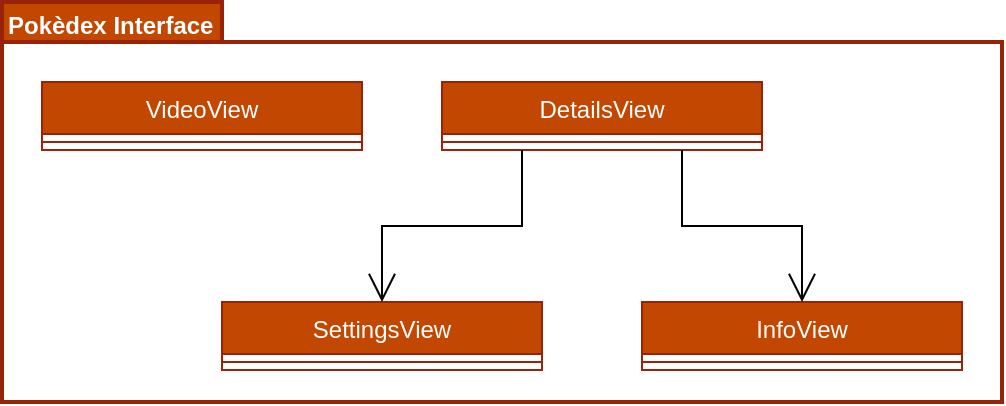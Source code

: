 <mxfile version="15.2.9" type="device"><diagram id="C5RBs43oDa-KdzZeNtuy" name="Page-1"><mxGraphModel dx="727" dy="761" grid="1" gridSize="10" guides="1" tooltips="1" connect="1" arrows="1" fold="1" page="1" pageScale="1" pageWidth="827" pageHeight="1169" math="0" shadow="0"><root><mxCell id="WIyWlLk6GJQsqaUBKTNV-0"/><mxCell id="WIyWlLk6GJQsqaUBKTNV-1" parent="WIyWlLk6GJQsqaUBKTNV-0"/><mxCell id="mey_e9soNWg5wTgLk10W-0" value="Menu&amp;nbsp;Interface" style="shape=folder;fontStyle=1;spacingTop=0;tabWidth=110;tabHeight=20;tabPosition=left;html=1;verticalAlign=top;spacing=0;align=left;spacingLeft=4;strokeWidth=2;strokeColor=#992306;noLabel=0;movableLabel=0;" parent="WIyWlLk6GJQsqaUBKTNV-1" vertex="1"><mxGeometry x="140" y="120" width="500" height="200" as="geometry"/></mxCell><mxCell id="mey_e9soNWg5wTgLk10W-1" value="Pokèdex Interface&lt;br&gt;" style="rounded=0;whiteSpace=wrap;html=1;strokeColor=#992306;strokeWidth=2;align=left;verticalAlign=top;fillColor=#C24700;fontColor=#ffffff;spacing=0;spacingLeft=3;fontStyle=1" parent="WIyWlLk6GJQsqaUBKTNV-1" vertex="1"><mxGeometry x="140" y="120" width="110" height="20" as="geometry"/></mxCell><mxCell id="mey_e9soNWg5wTgLk10W-3" value="VideoView" style="swimlane;fontStyle=0;align=center;verticalAlign=top;childLayout=stackLayout;horizontal=1;startSize=26;horizontalStack=0;resizeParent=1;resizeLast=0;collapsible=1;marginBottom=0;rounded=0;shadow=0;strokeWidth=1;strokeColor=#992306;fillColor=#C24700;fontColor=#FFFFFF;" parent="WIyWlLk6GJQsqaUBKTNV-1" vertex="1"><mxGeometry x="160" y="160" width="160" height="34" as="geometry"><mxRectangle x="254" y="150" width="160" height="26" as="alternateBounds"/></mxGeometry></mxCell><mxCell id="mey_e9soNWg5wTgLk10W-5" value="" style="line;html=1;strokeWidth=1;align=left;verticalAlign=middle;spacingTop=-1;spacingLeft=3;spacingRight=3;rotatable=0;labelPosition=right;points=[];portConstraint=eastwest;strokeColor=#992306;" parent="mey_e9soNWg5wTgLk10W-3" vertex="1"><mxGeometry y="26" width="160" height="8" as="geometry"/></mxCell><mxCell id="rvHOQU2g8jeXkIzvXj3s-0" value="DetailsView" style="swimlane;fontStyle=0;align=center;verticalAlign=top;childLayout=stackLayout;horizontal=1;startSize=26;horizontalStack=0;resizeParent=1;resizeLast=0;collapsible=1;marginBottom=0;rounded=0;shadow=0;strokeWidth=1;strokeColor=#992306;fillColor=#C24700;fontColor=#FFFFFF;" vertex="1" parent="WIyWlLk6GJQsqaUBKTNV-1"><mxGeometry x="360" y="160" width="160" height="34" as="geometry"><mxRectangle x="254" y="150" width="160" height="26" as="alternateBounds"/></mxGeometry></mxCell><mxCell id="rvHOQU2g8jeXkIzvXj3s-1" value="" style="line;html=1;strokeWidth=1;align=left;verticalAlign=middle;spacingTop=-1;spacingLeft=3;spacingRight=3;rotatable=0;labelPosition=right;points=[];portConstraint=eastwest;strokeColor=#992306;" vertex="1" parent="rvHOQU2g8jeXkIzvXj3s-0"><mxGeometry y="26" width="160" height="8" as="geometry"/></mxCell><mxCell id="rvHOQU2g8jeXkIzvXj3s-2" value="SettingsView" style="swimlane;fontStyle=0;align=center;verticalAlign=top;childLayout=stackLayout;horizontal=1;startSize=26;horizontalStack=0;resizeParent=1;resizeLast=0;collapsible=1;marginBottom=0;rounded=0;shadow=0;strokeWidth=1;strokeColor=#992306;fillColor=#C24700;fontColor=#FFFFFF;" vertex="1" parent="WIyWlLk6GJQsqaUBKTNV-1"><mxGeometry x="250" y="270" width="160" height="34" as="geometry"><mxRectangle x="254" y="150" width="160" height="26" as="alternateBounds"/></mxGeometry></mxCell><mxCell id="rvHOQU2g8jeXkIzvXj3s-3" value="" style="line;html=1;strokeWidth=1;align=left;verticalAlign=middle;spacingTop=-1;spacingLeft=3;spacingRight=3;rotatable=0;labelPosition=right;points=[];portConstraint=eastwest;strokeColor=#992306;" vertex="1" parent="rvHOQU2g8jeXkIzvXj3s-2"><mxGeometry y="26" width="160" height="8" as="geometry"/></mxCell><mxCell id="rvHOQU2g8jeXkIzvXj3s-4" value="InfoView" style="swimlane;fontStyle=0;align=center;verticalAlign=top;childLayout=stackLayout;horizontal=1;startSize=26;horizontalStack=0;resizeParent=1;resizeLast=0;collapsible=1;marginBottom=0;rounded=0;shadow=0;strokeWidth=1;strokeColor=#992306;fillColor=#C24700;fontColor=#FFFFFF;" vertex="1" parent="WIyWlLk6GJQsqaUBKTNV-1"><mxGeometry x="460" y="270" width="160" height="34" as="geometry"><mxRectangle x="254" y="150" width="160" height="26" as="alternateBounds"/></mxGeometry></mxCell><mxCell id="rvHOQU2g8jeXkIzvXj3s-5" value="" style="line;html=1;strokeWidth=1;align=left;verticalAlign=middle;spacingTop=-1;spacingLeft=3;spacingRight=3;rotatable=0;labelPosition=right;points=[];portConstraint=eastwest;strokeColor=#992306;" vertex="1" parent="rvHOQU2g8jeXkIzvXj3s-4"><mxGeometry y="26" width="160" height="8" as="geometry"/></mxCell><mxCell id="rvHOQU2g8jeXkIzvXj3s-6" value="" style="endArrow=open;endFill=1;endSize=12;html=1;exitX=0.25;exitY=1;exitDx=0;exitDy=0;entryX=0.5;entryY=0;entryDx=0;entryDy=0;edgeStyle=elbowEdgeStyle;elbow=vertical;rounded=0;" edge="1" parent="WIyWlLk6GJQsqaUBKTNV-1" source="rvHOQU2g8jeXkIzvXj3s-0" target="rvHOQU2g8jeXkIzvXj3s-2"><mxGeometry width="160" relative="1" as="geometry"><mxPoint x="330" y="230" as="sourcePoint"/><mxPoint x="490" y="230" as="targetPoint"/></mxGeometry></mxCell><mxCell id="rvHOQU2g8jeXkIzvXj3s-7" value="" style="endArrow=open;endFill=1;endSize=12;html=1;entryX=0.5;entryY=0;entryDx=0;entryDy=0;exitX=0.75;exitY=1;exitDx=0;exitDy=0;edgeStyle=elbowEdgeStyle;elbow=vertical;rounded=0;" edge="1" parent="WIyWlLk6GJQsqaUBKTNV-1" source="rvHOQU2g8jeXkIzvXj3s-0" target="rvHOQU2g8jeXkIzvXj3s-4"><mxGeometry width="160" relative="1" as="geometry"><mxPoint x="460" y="200" as="sourcePoint"/><mxPoint x="413" y="283" as="targetPoint"/></mxGeometry></mxCell></root></mxGraphModel></diagram></mxfile>